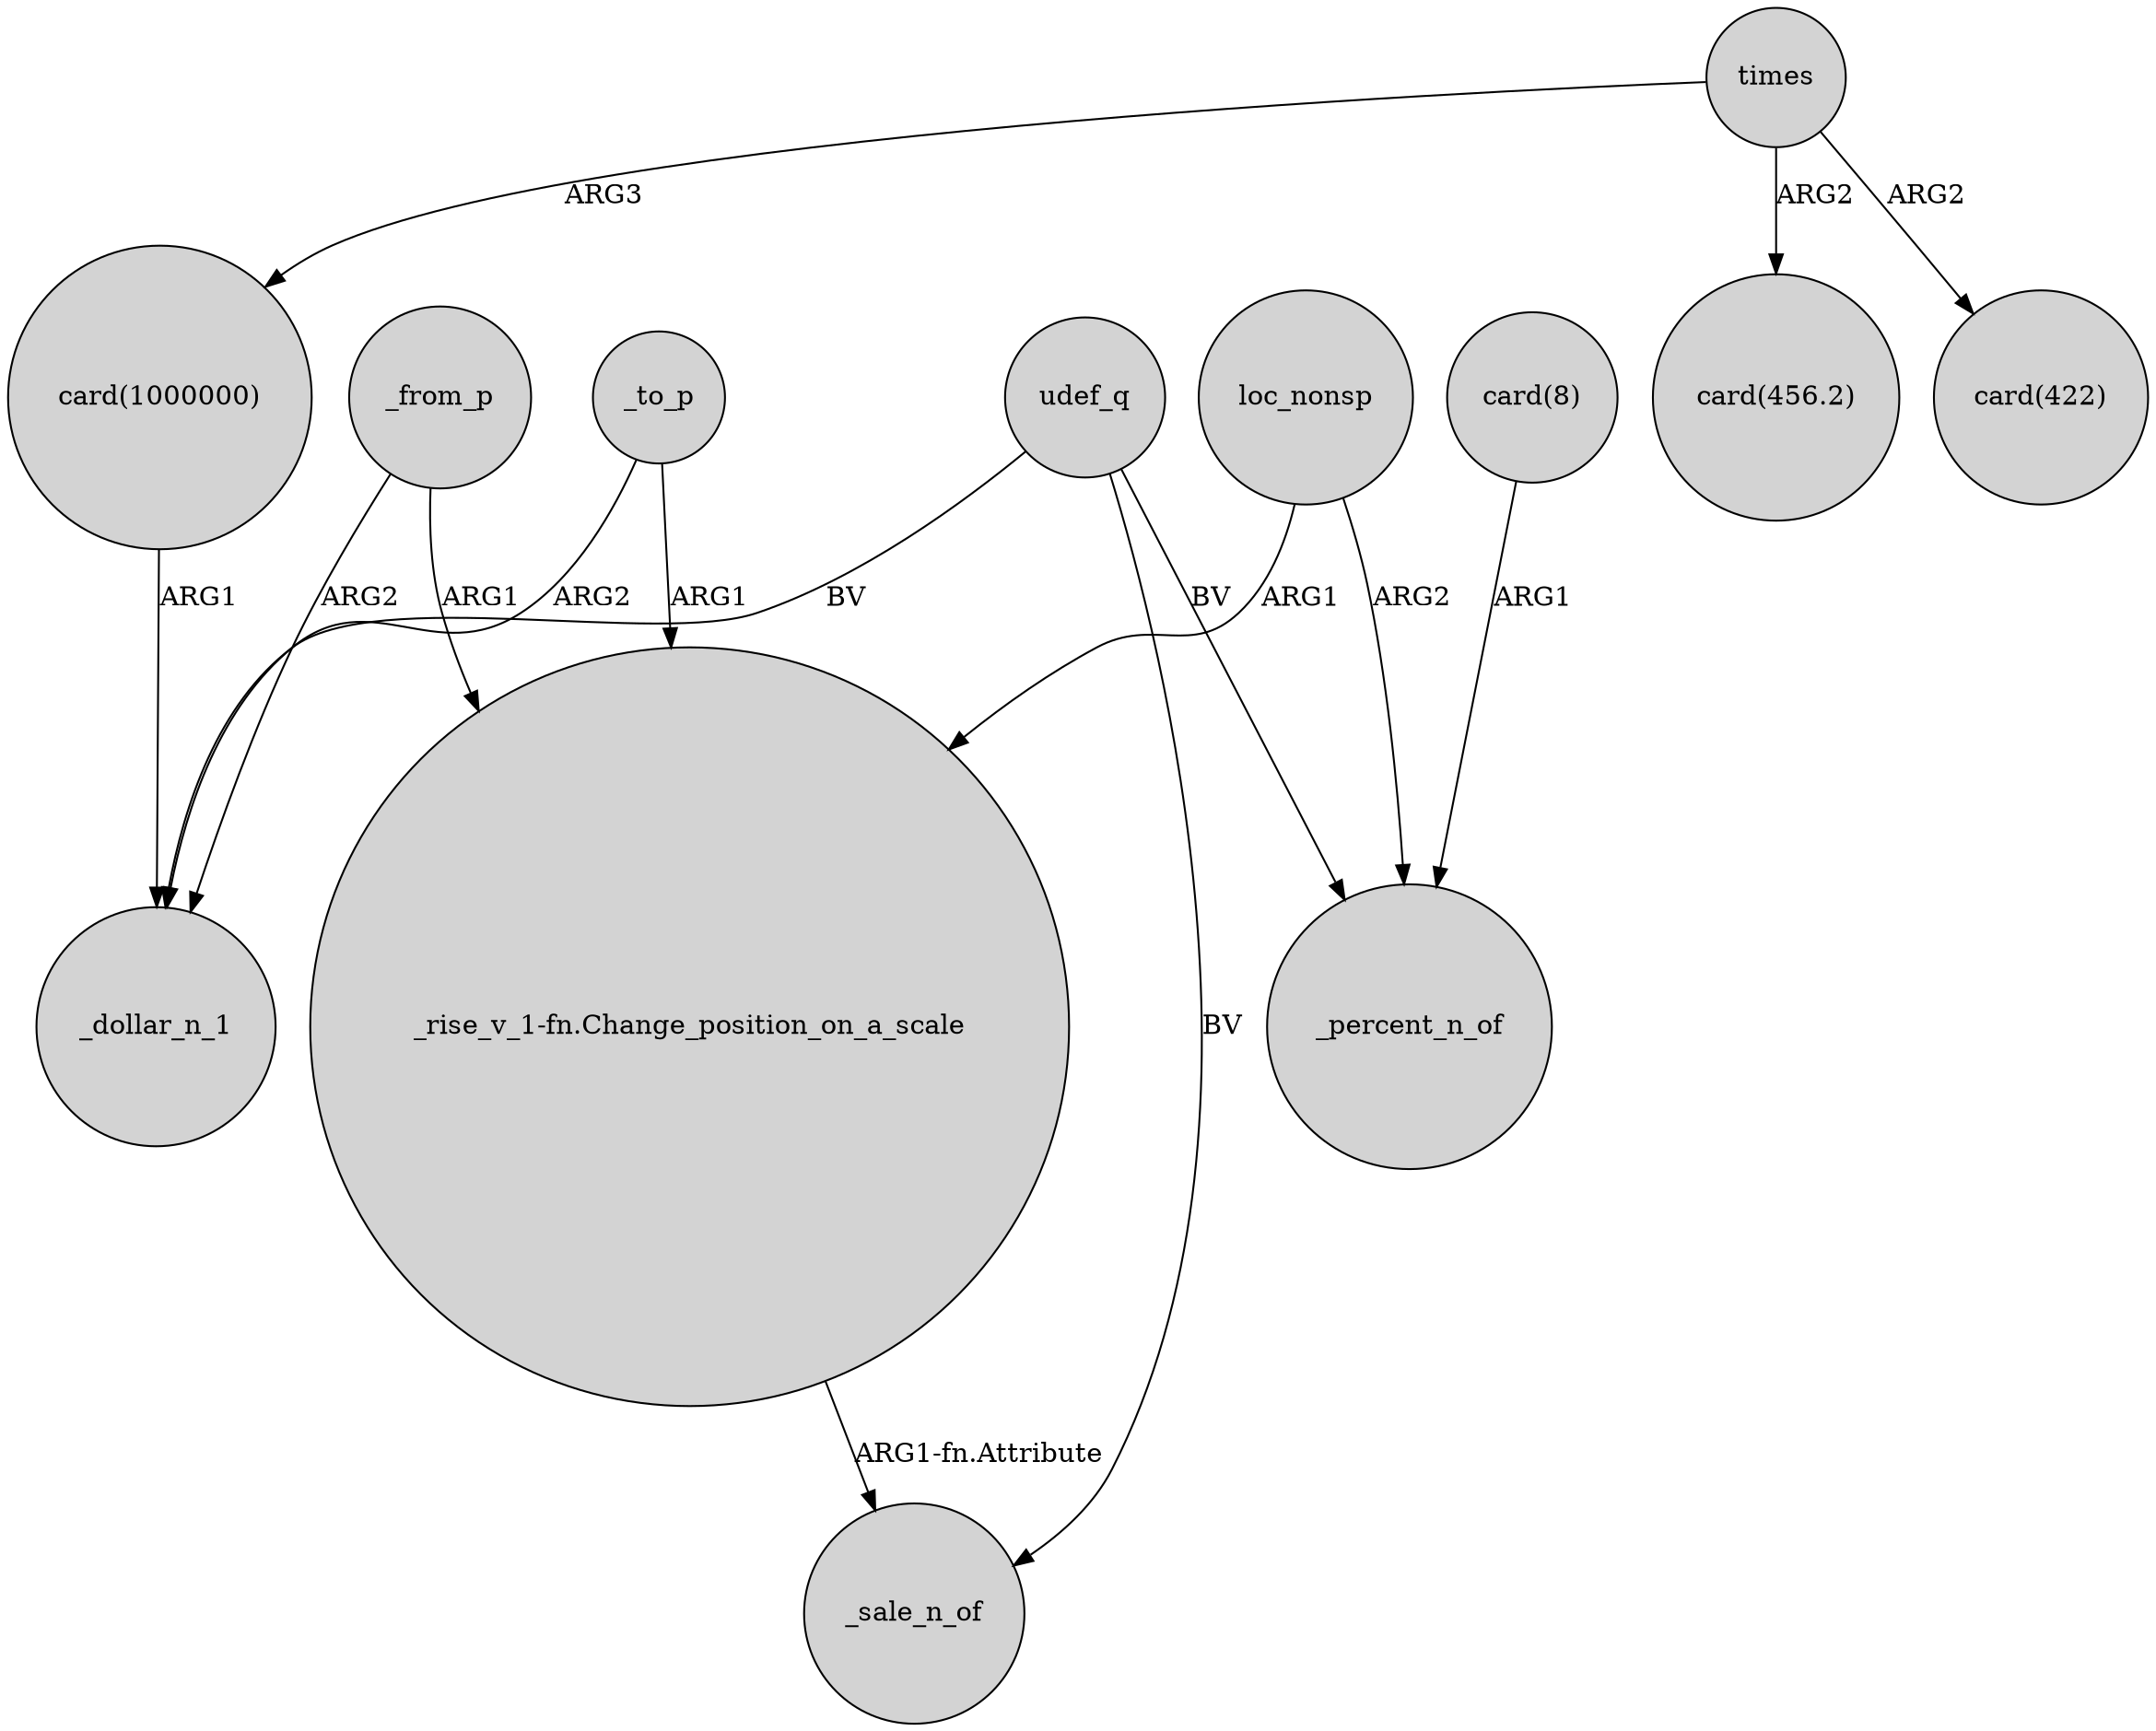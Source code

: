 digraph {
	node [shape=circle style=filled]
	times -> "card(1000000)" [label=ARG3]
	"_rise_v_1-fn.Change_position_on_a_scale" -> _sale_n_of [label="ARG1-fn.Attribute"]
	udef_q -> _percent_n_of [label=BV]
	_from_p -> _dollar_n_1 [label=ARG2]
	udef_q -> _sale_n_of [label=BV]
	_to_p -> _dollar_n_1 [label=ARG2]
	"card(8)" -> _percent_n_of [label=ARG1]
	times -> "card(456.2)" [label=ARG2]
	udef_q -> _dollar_n_1 [label=BV]
	times -> "card(422)" [label=ARG2]
	"card(1000000)" -> _dollar_n_1 [label=ARG1]
	_from_p -> "_rise_v_1-fn.Change_position_on_a_scale" [label=ARG1]
	_to_p -> "_rise_v_1-fn.Change_position_on_a_scale" [label=ARG1]
	loc_nonsp -> "_rise_v_1-fn.Change_position_on_a_scale" [label=ARG1]
	loc_nonsp -> _percent_n_of [label=ARG2]
}
